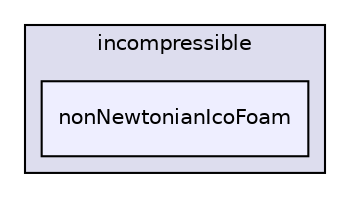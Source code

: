 digraph "applications/solvers/incompressible/nonNewtonianIcoFoam" {
  bgcolor=transparent;
  compound=true
  node [ fontsize="10", fontname="Helvetica"];
  edge [ labelfontsize="10", labelfontname="Helvetica"];
  subgraph clusterdir_2a80a7eee79ab677323c49fed47bf4a4 {
    graph [ bgcolor="#ddddee", pencolor="black", label="incompressible" fontname="Helvetica", fontsize="10", URL="dir_2a80a7eee79ab677323c49fed47bf4a4.html"]
  dir_66e906189dd3b5d29daa264c8080fdc4 [shape=box, label="nonNewtonianIcoFoam", style="filled", fillcolor="#eeeeff", pencolor="black", URL="dir_66e906189dd3b5d29daa264c8080fdc4.html"];
  }
}
